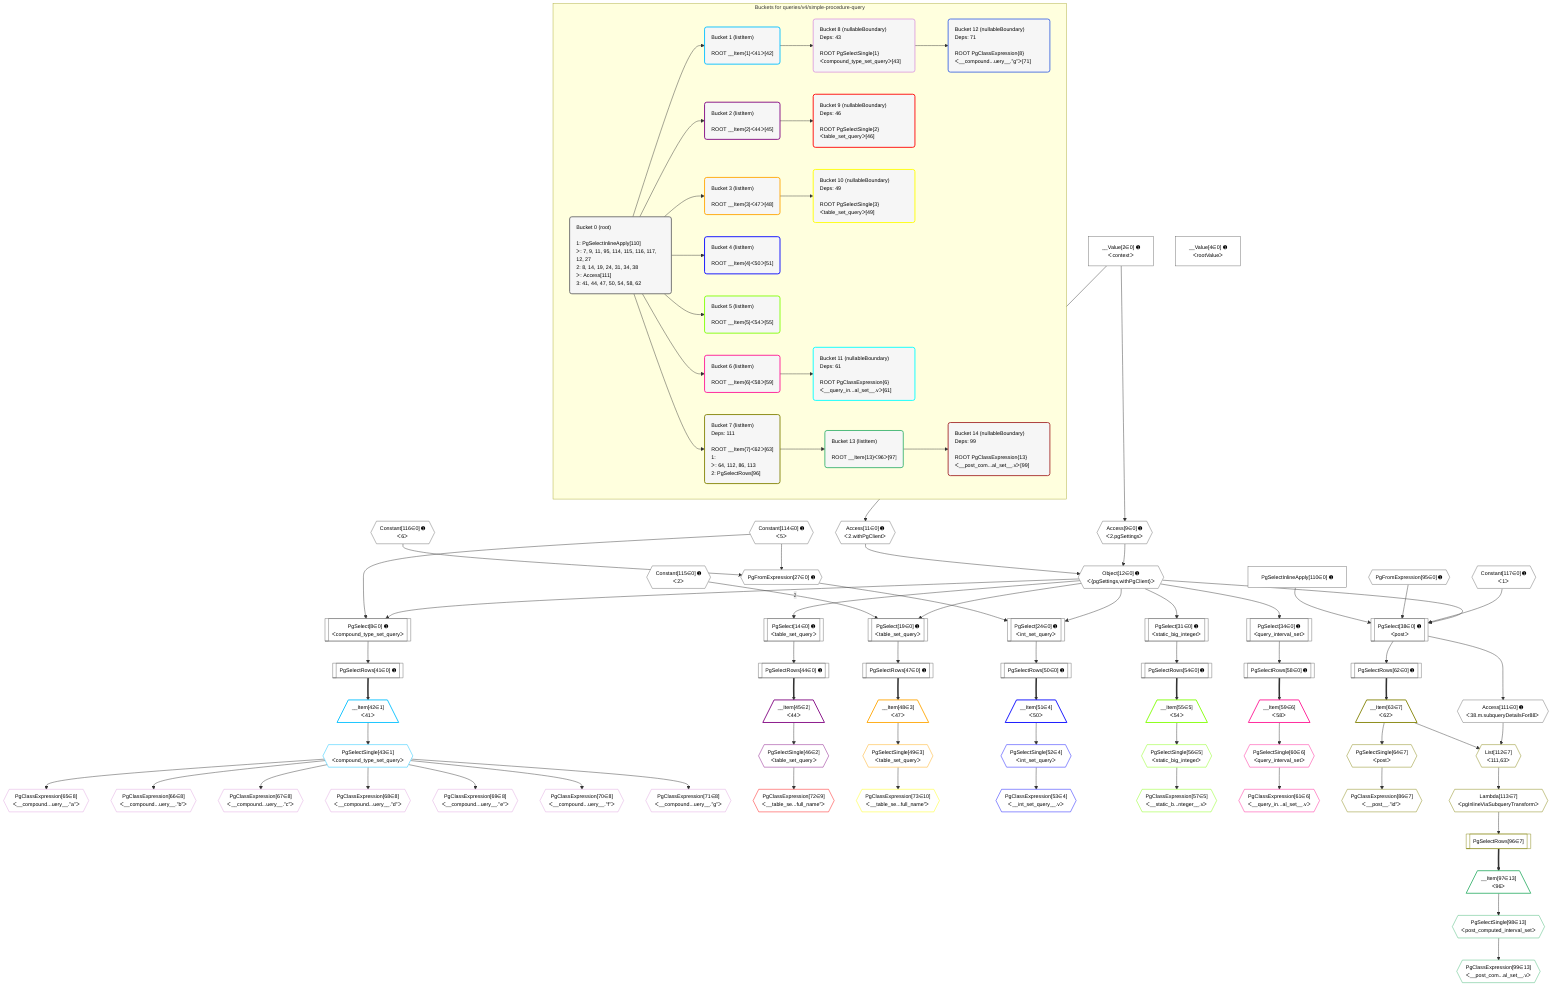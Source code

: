 %%{init: {'themeVariables': { 'fontSize': '12px'}}}%%
graph TD
    classDef path fill:#eee,stroke:#000,color:#000
    classDef plan fill:#fff,stroke-width:1px,color:#000
    classDef itemplan fill:#fff,stroke-width:2px,color:#000
    classDef unbatchedplan fill:#dff,stroke-width:1px,color:#000
    classDef sideeffectplan fill:#fcc,stroke-width:2px,color:#000
    classDef bucket fill:#f6f6f6,color:#000,stroke-width:2px,text-align:left

    subgraph "Buckets for queries/v4/simple-procedure-query"
    Bucket0("Bucket 0 (root)<br /><br />1: PgSelectInlineApply[110]<br />ᐳ: 7, 9, 11, 95, 114, 115, 116, 117, 12, 27<br />2: 8, 14, 19, 24, 31, 34, 38<br />ᐳ: Access[111]<br />3: 41, 44, 47, 50, 54, 58, 62"):::bucket
    Bucket1("Bucket 1 (listItem)<br /><br />ROOT __Item{1}ᐸ41ᐳ[42]"):::bucket
    Bucket2("Bucket 2 (listItem)<br /><br />ROOT __Item{2}ᐸ44ᐳ[45]"):::bucket
    Bucket3("Bucket 3 (listItem)<br /><br />ROOT __Item{3}ᐸ47ᐳ[48]"):::bucket
    Bucket4("Bucket 4 (listItem)<br /><br />ROOT __Item{4}ᐸ50ᐳ[51]"):::bucket
    Bucket5("Bucket 5 (listItem)<br /><br />ROOT __Item{5}ᐸ54ᐳ[55]"):::bucket
    Bucket6("Bucket 6 (listItem)<br /><br />ROOT __Item{6}ᐸ58ᐳ[59]"):::bucket
    Bucket7("Bucket 7 (listItem)<br />Deps: 111<br /><br />ROOT __Item{7}ᐸ62ᐳ[63]<br />1: <br />ᐳ: 64, 112, 86, 113<br />2: PgSelectRows[96]"):::bucket
    Bucket8("Bucket 8 (nullableBoundary)<br />Deps: 43<br /><br />ROOT PgSelectSingle{1}ᐸcompound_type_set_queryᐳ[43]"):::bucket
    Bucket9("Bucket 9 (nullableBoundary)<br />Deps: 46<br /><br />ROOT PgSelectSingle{2}ᐸtable_set_queryᐳ[46]"):::bucket
    Bucket10("Bucket 10 (nullableBoundary)<br />Deps: 49<br /><br />ROOT PgSelectSingle{3}ᐸtable_set_queryᐳ[49]"):::bucket
    Bucket11("Bucket 11 (nullableBoundary)<br />Deps: 61<br /><br />ROOT PgClassExpression{6}ᐸ__query_in...al_set__.vᐳ[61]"):::bucket
    Bucket12("Bucket 12 (nullableBoundary)<br />Deps: 71<br /><br />ROOT PgClassExpression{8}ᐸ__compound...uery__.”g”ᐳ[71]"):::bucket
    Bucket13("Bucket 13 (listItem)<br /><br />ROOT __Item{13}ᐸ96ᐳ[97]"):::bucket
    Bucket14("Bucket 14 (nullableBoundary)<br />Deps: 99<br /><br />ROOT PgClassExpression{13}ᐸ__post_com...al_set__.vᐳ[99]"):::bucket
    end
    Bucket0 --> Bucket1 & Bucket2 & Bucket3 & Bucket4 & Bucket5 & Bucket6 & Bucket7
    Bucket1 --> Bucket8
    Bucket2 --> Bucket9
    Bucket3 --> Bucket10
    Bucket6 --> Bucket11
    Bucket7 --> Bucket13
    Bucket8 --> Bucket12
    Bucket13 --> Bucket14

    %% plan dependencies
    PgSelect38[["PgSelect[38∈0] ➊<br />ᐸpostᐳ"]]:::plan
    Object12{{"Object[12∈0] ➊<br />ᐸ{pgSettings,withPgClient}ᐳ"}}:::plan
    Constant117{{"Constant[117∈0] ➊<br />ᐸ1ᐳ"}}:::plan
    PgFromExpression95{{"PgFromExpression[95∈0] ➊"}}:::plan
    PgSelectInlineApply110["PgSelectInlineApply[110∈0] ➊"]:::plan
    Object12 & Constant117 & PgFromExpression95 & PgSelectInlineApply110 --> PgSelect38
    PgSelect19[["PgSelect[19∈0] ➊<br />ᐸtable_set_queryᐳ"]]:::plan
    Constant115{{"Constant[115∈0] ➊<br />ᐸ2ᐳ"}}:::plan
    Object12 --> PgSelect19
    Constant115 -- 2 --> PgSelect19
    PgFromExpression27{{"PgFromExpression[27∈0] ➊"}}:::plan
    Constant114{{"Constant[114∈0] ➊<br />ᐸ5ᐳ"}}:::plan
    Constant116{{"Constant[116∈0] ➊<br />ᐸ6ᐳ"}}:::plan
    Constant114 & Constant116 --> PgFromExpression27
    PgSelect8[["PgSelect[8∈0] ➊<br />ᐸcompound_type_set_queryᐳ"]]:::plan
    Object12 & Constant114 --> PgSelect8
    Access9{{"Access[9∈0] ➊<br />ᐸ2.pgSettingsᐳ"}}:::plan
    Access11{{"Access[11∈0] ➊<br />ᐸ2.withPgClientᐳ"}}:::plan
    Access9 & Access11 --> Object12
    PgSelect24[["PgSelect[24∈0] ➊<br />ᐸint_set_queryᐳ"]]:::plan
    Object12 & PgFromExpression27 --> PgSelect24
    __Value2["__Value[2∈0] ➊<br />ᐸcontextᐳ"]:::plan
    __Value2 --> Access9
    __Value2 --> Access11
    PgSelect14[["PgSelect[14∈0] ➊<br />ᐸtable_set_queryᐳ"]]:::plan
    Object12 --> PgSelect14
    PgSelect31[["PgSelect[31∈0] ➊<br />ᐸstatic_big_integerᐳ"]]:::plan
    Object12 --> PgSelect31
    PgSelect34[["PgSelect[34∈0] ➊<br />ᐸquery_interval_setᐳ"]]:::plan
    Object12 --> PgSelect34
    PgSelectRows41[["PgSelectRows[41∈0] ➊"]]:::plan
    PgSelect8 --> PgSelectRows41
    PgSelectRows44[["PgSelectRows[44∈0] ➊"]]:::plan
    PgSelect14 --> PgSelectRows44
    PgSelectRows47[["PgSelectRows[47∈0] ➊"]]:::plan
    PgSelect19 --> PgSelectRows47
    PgSelectRows50[["PgSelectRows[50∈0] ➊"]]:::plan
    PgSelect24 --> PgSelectRows50
    PgSelectRows54[["PgSelectRows[54∈0] ➊"]]:::plan
    PgSelect31 --> PgSelectRows54
    PgSelectRows58[["PgSelectRows[58∈0] ➊"]]:::plan
    PgSelect34 --> PgSelectRows58
    PgSelectRows62[["PgSelectRows[62∈0] ➊"]]:::plan
    PgSelect38 --> PgSelectRows62
    Access111{{"Access[111∈0] ➊<br />ᐸ38.m.subqueryDetailsFor88ᐳ"}}:::plan
    PgSelect38 --> Access111
    __Value4["__Value[4∈0] ➊<br />ᐸrootValueᐳ"]:::plan
    __Item42[/"__Item[42∈1]<br />ᐸ41ᐳ"\]:::itemplan
    PgSelectRows41 ==> __Item42
    PgSelectSingle43{{"PgSelectSingle[43∈1]<br />ᐸcompound_type_set_queryᐳ"}}:::plan
    __Item42 --> PgSelectSingle43
    PgClassExpression65{{"PgClassExpression[65∈8]<br />ᐸ__compound...uery__.”a”ᐳ"}}:::plan
    PgSelectSingle43 --> PgClassExpression65
    PgClassExpression66{{"PgClassExpression[66∈8]<br />ᐸ__compound...uery__.”b”ᐳ"}}:::plan
    PgSelectSingle43 --> PgClassExpression66
    PgClassExpression67{{"PgClassExpression[67∈8]<br />ᐸ__compound...uery__.”c”ᐳ"}}:::plan
    PgSelectSingle43 --> PgClassExpression67
    PgClassExpression68{{"PgClassExpression[68∈8]<br />ᐸ__compound...uery__.”d”ᐳ"}}:::plan
    PgSelectSingle43 --> PgClassExpression68
    PgClassExpression69{{"PgClassExpression[69∈8]<br />ᐸ__compound...uery__.”e”ᐳ"}}:::plan
    PgSelectSingle43 --> PgClassExpression69
    PgClassExpression70{{"PgClassExpression[70∈8]<br />ᐸ__compound...uery__.”f”ᐳ"}}:::plan
    PgSelectSingle43 --> PgClassExpression70
    PgClassExpression71{{"PgClassExpression[71∈8]<br />ᐸ__compound...uery__.”g”ᐳ"}}:::plan
    PgSelectSingle43 --> PgClassExpression71
    __Item45[/"__Item[45∈2]<br />ᐸ44ᐳ"\]:::itemplan
    PgSelectRows44 ==> __Item45
    PgSelectSingle46{{"PgSelectSingle[46∈2]<br />ᐸtable_set_queryᐳ"}}:::plan
    __Item45 --> PgSelectSingle46
    PgClassExpression72{{"PgClassExpression[72∈9]<br />ᐸ__table_se...full_name”ᐳ"}}:::plan
    PgSelectSingle46 --> PgClassExpression72
    __Item48[/"__Item[48∈3]<br />ᐸ47ᐳ"\]:::itemplan
    PgSelectRows47 ==> __Item48
    PgSelectSingle49{{"PgSelectSingle[49∈3]<br />ᐸtable_set_queryᐳ"}}:::plan
    __Item48 --> PgSelectSingle49
    PgClassExpression73{{"PgClassExpression[73∈10]<br />ᐸ__table_se...full_name”ᐳ"}}:::plan
    PgSelectSingle49 --> PgClassExpression73
    __Item51[/"__Item[51∈4]<br />ᐸ50ᐳ"\]:::itemplan
    PgSelectRows50 ==> __Item51
    PgSelectSingle52{{"PgSelectSingle[52∈4]<br />ᐸint_set_queryᐳ"}}:::plan
    __Item51 --> PgSelectSingle52
    PgClassExpression53{{"PgClassExpression[53∈4]<br />ᐸ__int_set_query__.vᐳ"}}:::plan
    PgSelectSingle52 --> PgClassExpression53
    __Item55[/"__Item[55∈5]<br />ᐸ54ᐳ"\]:::itemplan
    PgSelectRows54 ==> __Item55
    PgSelectSingle56{{"PgSelectSingle[56∈5]<br />ᐸstatic_big_integerᐳ"}}:::plan
    __Item55 --> PgSelectSingle56
    PgClassExpression57{{"PgClassExpression[57∈5]<br />ᐸ__static_b...nteger__.vᐳ"}}:::plan
    PgSelectSingle56 --> PgClassExpression57
    __Item59[/"__Item[59∈6]<br />ᐸ58ᐳ"\]:::itemplan
    PgSelectRows58 ==> __Item59
    PgSelectSingle60{{"PgSelectSingle[60∈6]<br />ᐸquery_interval_setᐳ"}}:::plan
    __Item59 --> PgSelectSingle60
    PgClassExpression61{{"PgClassExpression[61∈6]<br />ᐸ__query_in...al_set__.vᐳ"}}:::plan
    PgSelectSingle60 --> PgClassExpression61
    List112{{"List[112∈7]<br />ᐸ111,63ᐳ"}}:::plan
    __Item63[/"__Item[63∈7]<br />ᐸ62ᐳ"\]:::itemplan
    Access111 & __Item63 --> List112
    PgSelectRows62 ==> __Item63
    PgSelectSingle64{{"PgSelectSingle[64∈7]<br />ᐸpostᐳ"}}:::plan
    __Item63 --> PgSelectSingle64
    PgClassExpression86{{"PgClassExpression[86∈7]<br />ᐸ__post__.”id”ᐳ"}}:::plan
    PgSelectSingle64 --> PgClassExpression86
    PgSelectRows96[["PgSelectRows[96∈7]"]]:::plan
    Lambda113{{"Lambda[113∈7]<br />ᐸpgInlineViaSubqueryTransformᐳ"}}:::plan
    Lambda113 --> PgSelectRows96
    List112 --> Lambda113
    __Item97[/"__Item[97∈13]<br />ᐸ96ᐳ"\]:::itemplan
    PgSelectRows96 ==> __Item97
    PgSelectSingle98{{"PgSelectSingle[98∈13]<br />ᐸpost_computed_interval_setᐳ"}}:::plan
    __Item97 --> PgSelectSingle98
    PgClassExpression99{{"PgClassExpression[99∈13]<br />ᐸ__post_com...al_set__.vᐳ"}}:::plan
    PgSelectSingle98 --> PgClassExpression99

    %% define steps
    classDef bucket0 stroke:#696969
    class Bucket0,__Value2,__Value4,PgSelect8,Access9,Access11,Object12,PgSelect14,PgSelect19,PgSelect24,PgFromExpression27,PgSelect31,PgSelect34,PgSelect38,PgSelectRows41,PgSelectRows44,PgSelectRows47,PgSelectRows50,PgSelectRows54,PgSelectRows58,PgSelectRows62,PgFromExpression95,PgSelectInlineApply110,Access111,Constant114,Constant115,Constant116,Constant117 bucket0
    classDef bucket1 stroke:#00bfff
    class Bucket1,__Item42,PgSelectSingle43 bucket1
    classDef bucket2 stroke:#7f007f
    class Bucket2,__Item45,PgSelectSingle46 bucket2
    classDef bucket3 stroke:#ffa500
    class Bucket3,__Item48,PgSelectSingle49 bucket3
    classDef bucket4 stroke:#0000ff
    class Bucket4,__Item51,PgSelectSingle52,PgClassExpression53 bucket4
    classDef bucket5 stroke:#7fff00
    class Bucket5,__Item55,PgSelectSingle56,PgClassExpression57 bucket5
    classDef bucket6 stroke:#ff1493
    class Bucket6,__Item59,PgSelectSingle60,PgClassExpression61 bucket6
    classDef bucket7 stroke:#808000
    class Bucket7,__Item63,PgSelectSingle64,PgClassExpression86,PgSelectRows96,List112,Lambda113 bucket7
    classDef bucket8 stroke:#dda0dd
    class Bucket8,PgClassExpression65,PgClassExpression66,PgClassExpression67,PgClassExpression68,PgClassExpression69,PgClassExpression70,PgClassExpression71 bucket8
    classDef bucket9 stroke:#ff0000
    class Bucket9,PgClassExpression72 bucket9
    classDef bucket10 stroke:#ffff00
    class Bucket10,PgClassExpression73 bucket10
    classDef bucket11 stroke:#00ffff
    class Bucket11 bucket11
    classDef bucket12 stroke:#4169e1
    class Bucket12 bucket12
    classDef bucket13 stroke:#3cb371
    class Bucket13,__Item97,PgSelectSingle98,PgClassExpression99 bucket13
    classDef bucket14 stroke:#a52a2a
    class Bucket14 bucket14